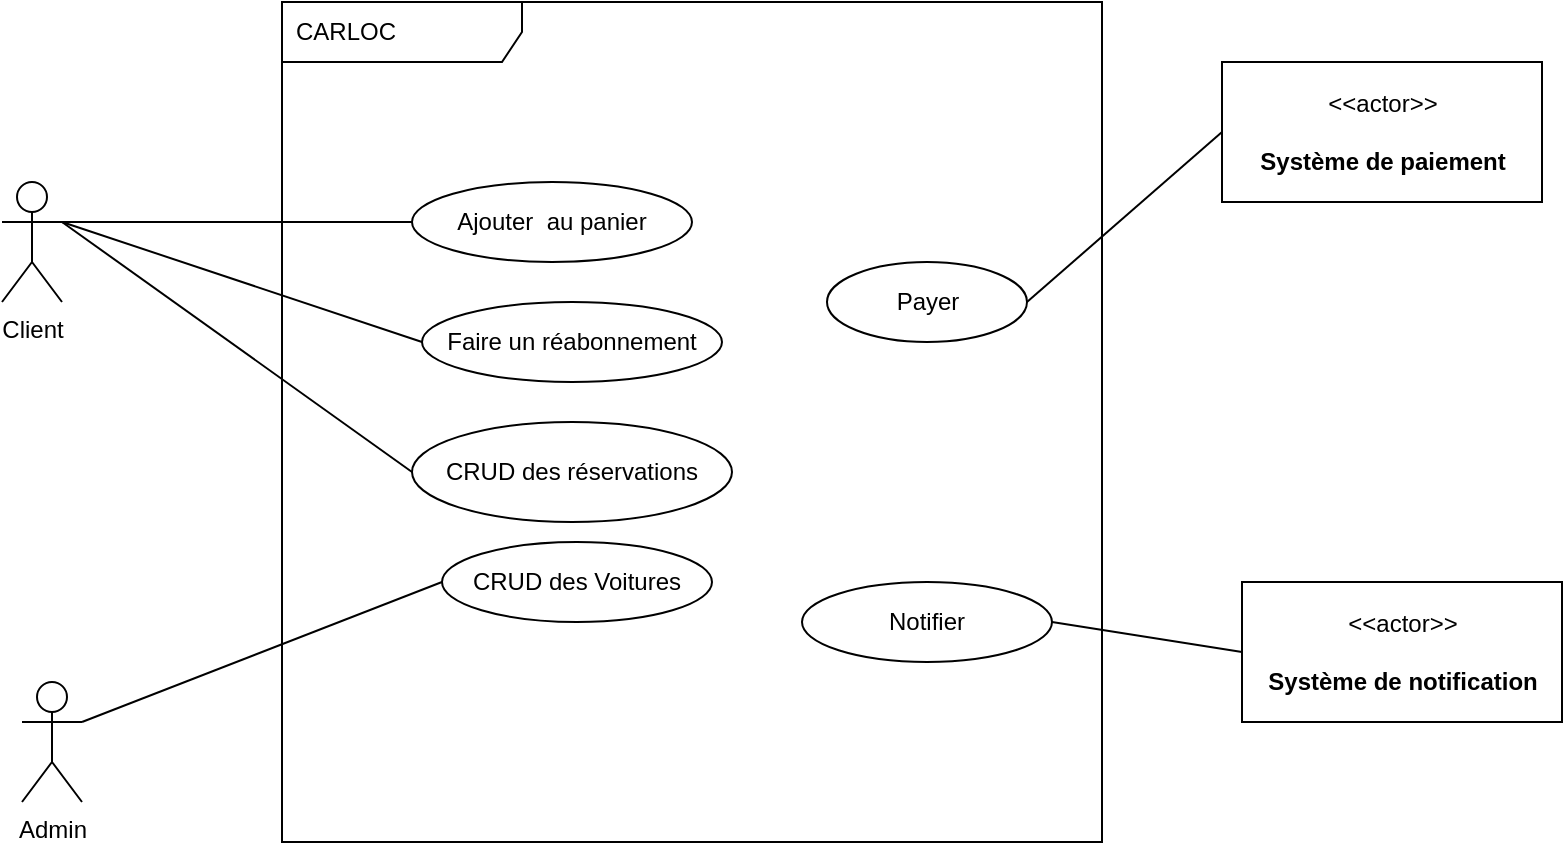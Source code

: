<mxfile>
    <diagram id="NeQq1juEOl-MjfWiwLNs" name="Use cases">
        <mxGraphModel dx="878" dy="762" grid="1" gridSize="10" guides="1" tooltips="1" connect="1" arrows="1" fold="1" page="1" pageScale="1" pageWidth="850" pageHeight="1100" math="0" shadow="0">
            <root>
                <mxCell id="0"/>
                <mxCell id="1" parent="0"/>
                <mxCell id="QdHqiZuFh0BMqWVgXqE1-2" value="Client" style="shape=umlActor;verticalLabelPosition=bottom;verticalAlign=top;html=1;" parent="1" vertex="1">
                    <mxGeometry x="70" y="200" width="30" height="60" as="geometry"/>
                </mxCell>
                <mxCell id="QdHqiZuFh0BMqWVgXqE1-3" value="Admin" style="shape=umlActor;verticalLabelPosition=bottom;verticalAlign=top;html=1;" parent="1" vertex="1">
                    <mxGeometry x="80" y="450" width="30" height="60" as="geometry"/>
                </mxCell>
                <mxCell id="QdHqiZuFh0BMqWVgXqE1-4" value="&amp;lt;&amp;lt;actor&amp;gt;&amp;gt;&lt;br&gt;&lt;br&gt;&lt;b&gt;Système de paiement&lt;/b&gt;" style="html=1;align=center;verticalAlign=middle;dashed=0;" parent="1" vertex="1">
                    <mxGeometry x="680" y="140" width="160" height="70" as="geometry"/>
                </mxCell>
                <mxCell id="QdHqiZuFh0BMqWVgXqE1-5" value="CARLOC" style="shape=umlFrame;whiteSpace=wrap;html=1;width=120;height=30;boundedLbl=1;verticalAlign=middle;align=left;spacingLeft=5;" parent="1" vertex="1">
                    <mxGeometry x="210" y="110" width="410" height="420" as="geometry"/>
                </mxCell>
                <mxCell id="QdHqiZuFh0BMqWVgXqE1-6" value="&amp;lt;&amp;lt;actor&amp;gt;&amp;gt;&lt;br&gt;&lt;br&gt;&lt;b&gt;Système de notification&lt;/b&gt;" style="html=1;align=center;verticalAlign=middle;dashed=0;" parent="1" vertex="1">
                    <mxGeometry x="690" y="400" width="160" height="70" as="geometry"/>
                </mxCell>
                <mxCell id="QdHqiZuFh0BMqWVgXqE1-7" value="CRUD des réservations" style="ellipse;whiteSpace=wrap;html=1;" parent="1" vertex="1">
                    <mxGeometry x="275" y="320" width="160" height="50" as="geometry"/>
                </mxCell>
                <mxCell id="QdHqiZuFh0BMqWVgXqE1-9" value="Ajouter&amp;nbsp; au panier" style="ellipse;whiteSpace=wrap;html=1;" parent="1" vertex="1">
                    <mxGeometry x="275" y="200" width="140" height="40" as="geometry"/>
                </mxCell>
                <mxCell id="QdHqiZuFh0BMqWVgXqE1-10" value="CRUD des Voitures" style="ellipse;whiteSpace=wrap;html=1;" parent="1" vertex="1">
                    <mxGeometry x="290" y="380" width="135" height="40" as="geometry"/>
                </mxCell>
                <mxCell id="QdHqiZuFh0BMqWVgXqE1-12" value="Faire un réabonnement" style="ellipse;whiteSpace=wrap;html=1;" parent="1" vertex="1">
                    <mxGeometry x="280" y="260" width="150" height="40" as="geometry"/>
                </mxCell>
                <mxCell id="QdHqiZuFh0BMqWVgXqE1-13" value="Payer" style="ellipse;whiteSpace=wrap;html=1;" parent="1" vertex="1">
                    <mxGeometry x="482.5" y="240" width="100" height="40" as="geometry"/>
                </mxCell>
                <mxCell id="QdHqiZuFh0BMqWVgXqE1-14" value="Notifier" style="ellipse;whiteSpace=wrap;html=1;" parent="1" vertex="1">
                    <mxGeometry x="470" y="400" width="125" height="40" as="geometry"/>
                </mxCell>
                <mxCell id="QdHqiZuFh0BMqWVgXqE1-16" value="" style="endArrow=none;html=1;entryX=0;entryY=0.5;entryDx=0;entryDy=0;exitX=1;exitY=0.333;exitDx=0;exitDy=0;exitPerimeter=0;" parent="1" source="QdHqiZuFh0BMqWVgXqE1-2" target="QdHqiZuFh0BMqWVgXqE1-9" edge="1">
                    <mxGeometry width="50" height="50" relative="1" as="geometry">
                        <mxPoint x="90" y="400" as="sourcePoint"/>
                        <mxPoint x="140" y="350" as="targetPoint"/>
                    </mxGeometry>
                </mxCell>
                <mxCell id="QdHqiZuFh0BMqWVgXqE1-17" value="" style="endArrow=none;html=1;entryX=0;entryY=0.5;entryDx=0;entryDy=0;exitX=1;exitY=0.333;exitDx=0;exitDy=0;exitPerimeter=0;" parent="1" source="QdHqiZuFh0BMqWVgXqE1-2" target="QdHqiZuFh0BMqWVgXqE1-12" edge="1">
                    <mxGeometry width="50" height="50" relative="1" as="geometry">
                        <mxPoint x="100" y="410" as="sourcePoint"/>
                        <mxPoint x="150" y="360" as="targetPoint"/>
                    </mxGeometry>
                </mxCell>
                <mxCell id="QdHqiZuFh0BMqWVgXqE1-18" value="" style="endArrow=none;html=1;entryX=0;entryY=0.5;entryDx=0;entryDy=0;exitX=1;exitY=0.333;exitDx=0;exitDy=0;exitPerimeter=0;" parent="1" source="QdHqiZuFh0BMqWVgXqE1-2" target="QdHqiZuFh0BMqWVgXqE1-7" edge="1">
                    <mxGeometry width="50" height="50" relative="1" as="geometry">
                        <mxPoint x="110" y="420" as="sourcePoint"/>
                        <mxPoint x="160" y="370" as="targetPoint"/>
                    </mxGeometry>
                </mxCell>
                <mxCell id="QdHqiZuFh0BMqWVgXqE1-19" value="" style="endArrow=none;html=1;entryX=0;entryY=0.5;entryDx=0;entryDy=0;exitX=1;exitY=0.333;exitDx=0;exitDy=0;exitPerimeter=0;" parent="1" source="QdHqiZuFh0BMqWVgXqE1-3" target="QdHqiZuFh0BMqWVgXqE1-10" edge="1">
                    <mxGeometry width="50" height="50" relative="1" as="geometry">
                        <mxPoint x="120" y="430" as="sourcePoint"/>
                        <mxPoint x="170" y="380" as="targetPoint"/>
                    </mxGeometry>
                </mxCell>
                <mxCell id="QdHqiZuFh0BMqWVgXqE1-21" value="" style="endArrow=none;html=1;entryX=0;entryY=0.5;entryDx=0;entryDy=0;exitX=1;exitY=0.5;exitDx=0;exitDy=0;" parent="1" source="QdHqiZuFh0BMqWVgXqE1-14" target="QdHqiZuFh0BMqWVgXqE1-6" edge="1">
                    <mxGeometry width="50" height="50" relative="1" as="geometry">
                        <mxPoint x="140" y="450" as="sourcePoint"/>
                        <mxPoint x="190" y="400" as="targetPoint"/>
                    </mxGeometry>
                </mxCell>
                <mxCell id="QdHqiZuFh0BMqWVgXqE1-22" value="" style="endArrow=none;html=1;entryX=0;entryY=0.5;entryDx=0;entryDy=0;exitX=1;exitY=0.5;exitDx=0;exitDy=0;" parent="1" source="QdHqiZuFh0BMqWVgXqE1-13" target="QdHqiZuFh0BMqWVgXqE1-4" edge="1">
                    <mxGeometry width="50" height="50" relative="1" as="geometry">
                        <mxPoint x="150" y="460" as="sourcePoint"/>
                        <mxPoint x="200" y="410" as="targetPoint"/>
                    </mxGeometry>
                </mxCell>
            </root>
        </mxGraphModel>
    </diagram>
    <diagram id="lDZf18tKVs5R4xil55VZ" name="Diagramme des classes">
        <mxGraphModel dx="2292" dy="1238" grid="1" gridSize="10" guides="1" tooltips="1" connect="0" arrows="1" fold="1" page="0" pageScale="1" pageWidth="850" pageHeight="1100" math="0" shadow="0">
            <root>
                <mxCell id="0"/>
                <mxCell id="1" parent="0"/>
                <mxCell id="fAJywHdmxbsLxxpU6Vj_-1" value="Personne" style="swimlane;fontStyle=1;align=center;verticalAlign=top;childLayout=stackLayout;horizontal=1;startSize=26;horizontalStack=0;resizeParent=1;resizeParentMax=0;resizeLast=0;collapsible=1;marginBottom=0;" parent="1" vertex="1">
                    <mxGeometry x="-390" y="-310" width="210" height="144" as="geometry"/>
                </mxCell>
                <mxCell id="fAJywHdmxbsLxxpU6Vj_-2" value=" Id (int)# Nom (String)&#10;# Email (String)&#10;# Téléphone (long)&#10;# adresse (long)&#10;# Type (Client, SuperAdmin, etc.)" style="text;strokeColor=none;fillColor=none;align=left;verticalAlign=top;spacingLeft=4;spacingRight=4;overflow=hidden;rotatable=0;points=[[0,0.5],[1,0.5]];portConstraint=eastwest;" parent="fAJywHdmxbsLxxpU6Vj_-1" vertex="1">
                    <mxGeometry y="26" width="210" height="84" as="geometry"/>
                </mxCell>
                <mxCell id="fAJywHdmxbsLxxpU6Vj_-3" value="" style="line;strokeWidth=1;fillColor=none;align=left;verticalAlign=middle;spacingTop=-1;spacingLeft=3;spacingRight=3;rotatable=0;labelPosition=right;points=[];portConstraint=eastwest;strokeColor=inherit;" parent="fAJywHdmxbsLxxpU6Vj_-1" vertex="1">
                    <mxGeometry y="110" width="210" height="8" as="geometry"/>
                </mxCell>
                <mxCell id="fAJywHdmxbsLxxpU6Vj_-4" value="+ method(type): type" style="text;strokeColor=none;fillColor=none;align=left;verticalAlign=top;spacingLeft=4;spacingRight=4;overflow=hidden;rotatable=0;points=[[0,0.5],[1,0.5]];portConstraint=eastwest;" parent="fAJywHdmxbsLxxpU6Vj_-1" vertex="1">
                    <mxGeometry y="118" width="210" height="26" as="geometry"/>
                </mxCell>
                <mxCell id="fAJywHdmxbsLxxpU6Vj_-9" value="Admin" style="swimlane;fontStyle=1;align=center;verticalAlign=top;childLayout=stackLayout;horizontal=1;startSize=26;horizontalStack=0;resizeParent=1;resizeParentMax=0;resizeLast=0;collapsible=1;marginBottom=0;" parent="1" vertex="1">
                    <mxGeometry x="-663" y="90" width="300" height="204" as="geometry"/>
                </mxCell>
                <mxCell id="fAJywHdmxbsLxxpU6Vj_-10" value="# Id (int)&#10;# Nom (String)&#10;# Email (String)&#10;# Autres détails" style="text;strokeColor=none;fillColor=none;align=left;verticalAlign=top;spacingLeft=4;spacingRight=4;overflow=hidden;rotatable=0;points=[[0,0.5],[1,0.5]];portConstraint=eastwest;" parent="fAJywHdmxbsLxxpU6Vj_-9" vertex="1">
                    <mxGeometry y="26" width="300" height="100" as="geometry"/>
                </mxCell>
                <mxCell id="fAJywHdmxbsLxxpU6Vj_-11" value="" style="line;strokeWidth=1;fillColor=none;align=left;verticalAlign=middle;spacingTop=-1;spacingLeft=3;spacingRight=3;rotatable=0;labelPosition=right;points=[];portConstraint=eastwest;strokeColor=inherit;" parent="fAJywHdmxbsLxxpU6Vj_-9" vertex="1">
                    <mxGeometry y="126" width="300" height="8" as="geometry"/>
                </mxCell>
                <mxCell id="fAJywHdmxbsLxxpU6Vj_-12" value="+ ajouterVoiture(details: DetailsVoiture): void&#10;+ supprimerVoiture(voiture: Voiture): void&#10;+ consulterRapports(): Rapports" style="text;strokeColor=none;fillColor=none;align=left;verticalAlign=top;spacingLeft=4;spacingRight=4;overflow=hidden;rotatable=0;points=[[0,0.5],[1,0.5]];portConstraint=eastwest;" parent="fAJywHdmxbsLxxpU6Vj_-9" vertex="1">
                    <mxGeometry y="134" width="300" height="70" as="geometry"/>
                </mxCell>
                <mxCell id="fAJywHdmxbsLxxpU6Vj_-17" value="Voiture" style="swimlane;fontStyle=1;align=center;verticalAlign=top;childLayout=stackLayout;horizontal=1;startSize=26;horizontalStack=0;resizeParent=1;resizeParentMax=0;resizeLast=0;collapsible=1;marginBottom=0;" parent="1" vertex="1">
                    <mxGeometry x="370" y="560" width="380" height="240" as="geometry"/>
                </mxCell>
                <mxCell id="fAJywHdmxbsLxxpU6Vj_-18" value="- Id (int)&#10;- Nom (String)&#10;- Modèle (String)&#10;- Date de création (date)&#10;- Prix (int)&#10;- Vitesse (float)&#10;- Plaque (String)&#10;- Numero de chassis (int)" style="text;strokeColor=none;fillColor=none;align=left;verticalAlign=top;spacingLeft=4;spacingRight=4;overflow=hidden;rotatable=0;points=[[0,0.5],[1,0.5]];portConstraint=eastwest;" parent="fAJywHdmxbsLxxpU6Vj_-17" vertex="1">
                    <mxGeometry y="26" width="380" height="124" as="geometry"/>
                </mxCell>
                <mxCell id="fAJywHdmxbsLxxpU6Vj_-19" value="" style="line;strokeWidth=1;fillColor=none;align=left;verticalAlign=middle;spacingTop=-1;spacingLeft=3;spacingRight=3;rotatable=0;labelPosition=right;points=[];portConstraint=eastwest;strokeColor=inherit;" parent="fAJywHdmxbsLxxpU6Vj_-17" vertex="1">
                    <mxGeometry y="150" width="380" height="8" as="geometry"/>
                </mxCell>
                <mxCell id="fAJywHdmxbsLxxpU6Vj_-20" value="+ estDisponible(dateDebut: Date, dateFin: Date): bool&#10;+ genererFacture(reservation: Reservation): Facturation" style="text;strokeColor=none;fillColor=none;align=left;verticalAlign=top;spacingLeft=4;spacingRight=4;overflow=hidden;rotatable=0;points=[[0,0.5],[1,0.5]];portConstraint=eastwest;" parent="fAJywHdmxbsLxxpU6Vj_-17" vertex="1">
                    <mxGeometry y="158" width="380" height="82" as="geometry"/>
                </mxCell>
                <mxCell id="fAJywHdmxbsLxxpU6Vj_-21" value="Reservation" style="swimlane;fontStyle=1;align=center;verticalAlign=top;childLayout=stackLayout;horizontal=1;startSize=26;horizontalStack=0;resizeParent=1;resizeParentMax=0;resizeLast=0;collapsible=1;marginBottom=0;" parent="1" vertex="1">
                    <mxGeometry x="430" y="129" width="290" height="194" as="geometry"/>
                </mxCell>
                <mxCell id="fAJywHdmxbsLxxpU6Vj_-22" value="- Id (int)&#10;- Voiture_id (lié à la voiture)&#10;- Personne_id (lié à la personne/client)&#10;- Statut (payer, non payer, expirer)&#10;- Date de réservation&#10;- Date de retour" style="text;strokeColor=none;fillColor=none;align=left;verticalAlign=top;spacingLeft=4;spacingRight=4;overflow=hidden;rotatable=0;points=[[0,0.5],[1,0.5]];portConstraint=eastwest;" parent="fAJywHdmxbsLxxpU6Vj_-21" vertex="1">
                    <mxGeometry y="26" width="290" height="134" as="geometry"/>
                </mxCell>
                <mxCell id="fAJywHdmxbsLxxpU6Vj_-23" value="" style="line;strokeWidth=1;fillColor=none;align=left;verticalAlign=middle;spacingTop=-1;spacingLeft=3;spacingRight=3;rotatable=0;labelPosition=right;points=[];portConstraint=eastwest;strokeColor=inherit;" parent="fAJywHdmxbsLxxpU6Vj_-21" vertex="1">
                    <mxGeometry y="160" width="290" height="8" as="geometry"/>
                </mxCell>
                <mxCell id="fAJywHdmxbsLxxpU6Vj_-24" value="+ prolongerLocation(nouvelleDateFin: Date): void" style="text;strokeColor=none;fillColor=none;align=left;verticalAlign=top;spacingLeft=4;spacingRight=4;overflow=hidden;rotatable=0;points=[[0,0.5],[1,0.5]];portConstraint=eastwest;" parent="fAJywHdmxbsLxxpU6Vj_-21" vertex="1">
                    <mxGeometry y="168" width="290" height="26" as="geometry"/>
                </mxCell>
                <mxCell id="fAJywHdmxbsLxxpU6Vj_-25" value="Facturation" style="swimlane;fontStyle=1;align=center;verticalAlign=top;childLayout=stackLayout;horizontal=1;startSize=26;horizontalStack=0;resizeParent=1;resizeParentMax=0;resizeLast=0;collapsible=1;marginBottom=0;" parent="1" vertex="1">
                    <mxGeometry x="891" y="-298" width="220" height="194" as="geometry"/>
                </mxCell>
                <mxCell id="fAJywHdmxbsLxxpU6Vj_-26" value="- Id (int)&#10;- Paiement_id (lié au paiement)&#10;- Montant total&#10;- Remise&#10;- Autres détails liés à la facturation" style="text;strokeColor=none;fillColor=none;align=left;verticalAlign=top;spacingLeft=4;spacingRight=4;overflow=hidden;rotatable=0;points=[[0,0.5],[1,0.5]];portConstraint=eastwest;" parent="fAJywHdmxbsLxxpU6Vj_-25" vertex="1">
                    <mxGeometry y="26" width="220" height="134" as="geometry"/>
                </mxCell>
                <mxCell id="fAJywHdmxbsLxxpU6Vj_-27" value="" style="line;strokeWidth=1;fillColor=none;align=left;verticalAlign=middle;spacingTop=-1;spacingLeft=3;spacingRight=3;rotatable=0;labelPosition=right;points=[];portConstraint=eastwest;strokeColor=inherit;" parent="fAJywHdmxbsLxxpU6Vj_-25" vertex="1">
                    <mxGeometry y="160" width="220" height="8" as="geometry"/>
                </mxCell>
                <mxCell id="fAJywHdmxbsLxxpU6Vj_-28" value="+ envoyerFactureEmail(): void" style="text;strokeColor=none;fillColor=none;align=left;verticalAlign=top;spacingLeft=4;spacingRight=4;overflow=hidden;rotatable=0;points=[[0,0.5],[1,0.5]];portConstraint=eastwest;" parent="fAJywHdmxbsLxxpU6Vj_-25" vertex="1">
                    <mxGeometry y="168" width="220" height="26" as="geometry"/>
                </mxCell>
                <mxCell id="fAJywHdmxbsLxxpU6Vj_-29" value="Paiement" style="swimlane;fontStyle=1;align=center;verticalAlign=top;childLayout=stackLayout;horizontal=1;startSize=26;horizontalStack=0;resizeParent=1;resizeParentMax=0;resizeLast=0;collapsible=1;marginBottom=0;" parent="1" vertex="1">
                    <mxGeometry x="420" y="-298" width="270" height="194" as="geometry"/>
                </mxCell>
                <mxCell id="fAJywHdmxbsLxxpU6Vj_-30" value="- Id (int)&#10;- Reservation_id (lié à la réservation)&#10;- Etat (payer, non payer)&#10;- Remise&#10;- Autres détails liés au paiement" style="text;strokeColor=none;fillColor=none;align=left;verticalAlign=top;spacingLeft=4;spacingRight=4;overflow=hidden;rotatable=0;points=[[0,0.5],[1,0.5]];portConstraint=eastwest;" parent="fAJywHdmxbsLxxpU6Vj_-29" vertex="1">
                    <mxGeometry y="26" width="270" height="134" as="geometry"/>
                </mxCell>
                <mxCell id="fAJywHdmxbsLxxpU6Vj_-31" value="" style="line;strokeWidth=1;fillColor=none;align=left;verticalAlign=middle;spacingTop=-1;spacingLeft=3;spacingRight=3;rotatable=0;labelPosition=right;points=[];portConstraint=eastwest;strokeColor=inherit;" parent="fAJywHdmxbsLxxpU6Vj_-29" vertex="1">
                    <mxGeometry y="160" width="270" height="8" as="geometry"/>
                </mxCell>
                <mxCell id="fAJywHdmxbsLxxpU6Vj_-32" value="+confirmerPaiement(): void" style="text;strokeColor=none;fillColor=none;align=left;verticalAlign=top;spacingLeft=4;spacingRight=4;overflow=hidden;rotatable=0;points=[[0,0.5],[1,0.5]];portConstraint=eastwest;" parent="fAJywHdmxbsLxxpU6Vj_-29" vertex="1">
                    <mxGeometry y="168" width="270" height="26" as="geometry"/>
                </mxCell>
                <mxCell id="fAJywHdmxbsLxxpU6Vj_-5" value="Client" style="swimlane;fontStyle=1;align=center;verticalAlign=top;childLayout=stackLayout;horizontal=1;startSize=26;horizontalStack=0;resizeParent=1;resizeParentMax=0;resizeLast=0;collapsible=1;marginBottom=0;" parent="1" vertex="1">
                    <mxGeometry x="-251" y="129" width="480" height="130" as="geometry"/>
                </mxCell>
                <mxCell id="fAJywHdmxbsLxxpU6Vj_-6" value="-type:Client" style="text;strokeColor=none;fillColor=none;align=left;verticalAlign=top;spacingLeft=4;spacingRight=4;overflow=hidden;rotatable=0;points=[[0,0.5],[1,0.5]];portConstraint=eastwest;" parent="fAJywHdmxbsLxxpU6Vj_-5" vertex="1">
                    <mxGeometry y="26" width="480" height="26" as="geometry"/>
                </mxCell>
                <mxCell id="fAJywHdmxbsLxxpU6Vj_-7" value="" style="line;strokeWidth=1;fillColor=none;align=left;verticalAlign=middle;spacingTop=-1;spacingLeft=3;spacingRight=3;rotatable=0;labelPosition=right;points=[];portConstraint=eastwest;strokeColor=inherit;" parent="fAJywHdmxbsLxxpU6Vj_-5" vertex="1">
                    <mxGeometry y="52" width="480" height="8" as="geometry"/>
                </mxCell>
                <mxCell id="fAJywHdmxbsLxxpU6Vj_-8" value="+ effectuerReservation(voiture: Voiture, dateDebut: Date, dateFin: Date):Reservation&#10;+ effectuerPaiement(reservation: Reservation): Paiement&#10;+ consulterHistoriqueReservations(): Liste&lt;Reservation&gt;" style="text;strokeColor=none;fillColor=none;align=left;verticalAlign=top;spacingLeft=4;spacingRight=4;overflow=hidden;rotatable=0;points=[[0,0.5],[1,0.5]];portConstraint=eastwest;" parent="fAJywHdmxbsLxxpU6Vj_-5" vertex="1">
                    <mxGeometry y="60" width="480" height="70" as="geometry"/>
                </mxCell>
                <mxCell id="CvAIyq5-916ACsY_Ctrv-6" value="1..1&lt;span style=&quot;color: rgba(0, 0, 0, 0); font-family: monospace; font-size: 0px; text-align: start;&quot;&gt;%3CmxGraphModel%3E%3Croot%3E%3CmxCell%20id%3D%220%22%2F%3E%3CmxCell%20id%3D%221%22%20parent%3D%220%22%2F%3E%3CmxCell%20id%3D%222%22%20value%3D%22%22%20style%3D%22endArrow%3Dnone%3Bhtml%3D1%3BentryX%3D0%3BentryY%3D0.5%3BentryDx%3D0%3BentryDy%3D0%3BexitX%3D1%3BexitY%3D0.5%3BexitDx%3D0%3BexitDy%3D0%3B%22%20edge%3D%221%22%20parent%3D%221%22%3E%3CmxGeometry%20width%3D%2250%22%20height%3D%2250%22%20relative%3D%221%22%20as%3D%22geometry%22%3E%3CmxPoint%20x%3D%22352%22%20y%3D%22221%22%20as%3D%22sourcePoint%22%2F%3E%3CmxPoint%20x%3D%22570%22%20y%3D%22221%22%20as%3D%22targetPoint%22%2F%3E%3C%2FmxGeometry%3E%3C%2FmxCell%3E%3C%2Froot%3E%3C%2FmxGraphModel%3E&lt;/span&gt;" style="text;html=1;align=center;verticalAlign=middle;resizable=0;points=[];autosize=1;strokeColor=none;fillColor=none;" parent="1" vertex="1">
                    <mxGeometry x="50" y="70" width="40" height="30" as="geometry"/>
                </mxCell>
                <mxCell id="LMUNetd-bz6SimVI5U5I-1" value="Livraison" style="swimlane;fontStyle=1;align=center;verticalAlign=top;childLayout=stackLayout;horizontal=1;startSize=26;horizontalStack=0;resizeParent=1;resizeParentMax=0;resizeLast=0;collapsible=1;marginBottom=0;" parent="1" vertex="1">
                    <mxGeometry x="791" y="110" width="420" height="194" as="geometry"/>
                </mxCell>
                <mxCell id="LMUNetd-bz6SimVI5U5I-2" value="- Id (int)&#10;- Reservation_id (lié à la réservation)&#10;- Date de livraison&#10;- Adresse de livraison&#10;- Autres détails liés à la livraison" style="text;strokeColor=none;fillColor=none;align=left;verticalAlign=top;spacingLeft=4;spacingRight=4;overflow=hidden;rotatable=0;points=[[0,0.5],[1,0.5]];portConstraint=eastwest;" parent="LMUNetd-bz6SimVI5U5I-1" vertex="1">
                    <mxGeometry y="26" width="420" height="134" as="geometry"/>
                </mxCell>
                <mxCell id="LMUNetd-bz6SimVI5U5I-3" value="" style="line;strokeWidth=1;fillColor=none;align=left;verticalAlign=middle;spacingTop=-1;spacingLeft=3;spacingRight=3;rotatable=0;labelPosition=right;points=[];portConstraint=eastwest;strokeColor=inherit;" parent="LMUNetd-bz6SimVI5U5I-1" vertex="1">
                    <mxGeometry y="160" width="420" height="8" as="geometry"/>
                </mxCell>
                <mxCell id="LMUNetd-bz6SimVI5U5I-4" value="+ planifierLivraison(dateLivraison: Date, adresse: String): void&#10;&#10;&#10;" style="text;strokeColor=none;fillColor=none;align=left;verticalAlign=top;spacingLeft=4;spacingRight=4;overflow=hidden;rotatable=0;points=[[0,0.5],[1,0.5]];portConstraint=eastwest;" parent="LMUNetd-bz6SimVI5U5I-1" vertex="1">
                    <mxGeometry y="168" width="420" height="26" as="geometry"/>
                </mxCell>
                <mxCell id="LMUNetd-bz6SimVI5U5I-9" value="1..1" style="text;html=1;align=center;verticalAlign=middle;resizable=0;points=[];autosize=1;strokeColor=none;fillColor=none;" parent="1" vertex="1">
                    <mxGeometry x="350" y="250" width="40" height="30" as="geometry"/>
                </mxCell>
                <mxCell id="LMUNetd-bz6SimVI5U5I-11" value="0..*" style="text;html=1;align=center;verticalAlign=middle;resizable=0;points=[];autosize=1;strokeColor=none;fillColor=none;" parent="1" vertex="1">
                    <mxGeometry x="380" y="-180" width="40" height="30" as="geometry"/>
                </mxCell>
                <mxCell id="LMUNetd-bz6SimVI5U5I-13" value="" style="endArrow=none;startArrow=none;endFill=0;startFill=0;endSize=8;html=1;verticalAlign=bottom;labelBackgroundColor=none;strokeWidth=3;entryX=0.5;entryY=0;entryDx=0;entryDy=0;exitX=0.462;exitY=1.205;exitDx=0;exitDy=0;exitPerimeter=0;" parent="1" source="fAJywHdmxbsLxxpU6Vj_-24" target="fAJywHdmxbsLxxpU6Vj_-17" edge="1">
                    <mxGeometry width="160" relative="1" as="geometry">
                        <mxPoint x="90" y="217" as="sourcePoint"/>
                        <mxPoint x="370" y="295" as="targetPoint"/>
                    </mxGeometry>
                </mxCell>
                <mxCell id="LMUNetd-bz6SimVI5U5I-14" value="0..*" style="text;html=1;align=center;verticalAlign=middle;resizable=0;points=[];autosize=1;strokeColor=none;fillColor=none;" parent="1" vertex="1">
                    <mxGeometry x="249" y="250" width="40" height="30" as="geometry"/>
                </mxCell>
                <mxCell id="LMUNetd-bz6SimVI5U5I-16" value="" style="endArrow=none;startArrow=diamondThin;endFill=0;startFill=1;html=1;verticalAlign=bottom;labelBackgroundColor=none;strokeWidth=1;startSize=8;endSize=8;exitX=0.75;exitY=0;exitDx=0;exitDy=0;entryX=0;entryY=0.5;entryDx=0;entryDy=0;" parent="1" target="fAJywHdmxbsLxxpU6Vj_-30" edge="1">
                    <mxGeometry width="160" relative="1" as="geometry">
                        <mxPoint x="20" y="129" as="sourcePoint"/>
                        <mxPoint x="360" y="230" as="targetPoint"/>
                        <Array as="points">
                            <mxPoint x="20" y="-205"/>
                        </Array>
                    </mxGeometry>
                </mxCell>
                <mxCell id="LMUNetd-bz6SimVI5U5I-17" value="" style="endArrow=none;startArrow=diamondThin;endFill=0;startFill=1;html=1;verticalAlign=bottom;labelBackgroundColor=none;strokeWidth=1;startSize=8;endSize=8;entryX=0;entryY=0.5;entryDx=0;entryDy=0;exitX=1;exitY=0.5;exitDx=0;exitDy=0;" parent="1" source="fAJywHdmxbsLxxpU6Vj_-8" target="fAJywHdmxbsLxxpU6Vj_-22" edge="1">
                    <mxGeometry width="160" relative="1" as="geometry">
                        <mxPoint x="220" y="210" as="sourcePoint"/>
                        <mxPoint x="370" y="240" as="targetPoint"/>
                    </mxGeometry>
                </mxCell>
                <mxCell id="LMUNetd-bz6SimVI5U5I-18" value="" style="endArrow=open;startArrow=none;endFill=0;startFill=0;endSize=8;html=1;verticalAlign=bottom;labelBackgroundColor=none;strokeWidth=1;exitX=0;exitY=0.5;exitDx=0;exitDy=0;entryX=1;entryY=0.5;entryDx=0;entryDy=0;" parent="1" source="fAJywHdmxbsLxxpU6Vj_-26" target="fAJywHdmxbsLxxpU6Vj_-30" edge="1">
                    <mxGeometry width="160" relative="1" as="geometry">
                        <mxPoint x="760" y="-205.0" as="sourcePoint"/>
                        <mxPoint x="581" y="-205.0" as="targetPoint"/>
                    </mxGeometry>
                </mxCell>
                <mxCell id="LMUNetd-bz6SimVI5U5I-19" value="" style="endArrow=open;startArrow=none;endFill=0;startFill=0;endSize=8;html=1;verticalAlign=bottom;labelBackgroundColor=none;strokeWidth=1;entryX=0.444;entryY=-0.01;entryDx=0;entryDy=0;entryPerimeter=0;" parent="1" source="fAJywHdmxbsLxxpU6Vj_-32" target="fAJywHdmxbsLxxpU6Vj_-21" edge="1">
                    <mxGeometry width="160" relative="1" as="geometry">
                        <mxPoint x="539" y="-117" as="sourcePoint"/>
                        <mxPoint x="490" y="180" as="targetPoint"/>
                    </mxGeometry>
                </mxCell>
                <mxCell id="LMUNetd-bz6SimVI5U5I-20" value="" style="endArrow=open;startArrow=none;endFill=0;startFill=0;endSize=8;html=1;verticalAlign=bottom;labelBackgroundColor=none;strokeWidth=1;exitX=0.5;exitY=0;exitDx=0;exitDy=0;" parent="1" source="LMUNetd-bz6SimVI5U5I-1" target="fAJywHdmxbsLxxpU6Vj_-28" edge="1">
                    <mxGeometry width="160" relative="1" as="geometry">
                        <mxPoint x="341" y="700" as="sourcePoint"/>
                        <mxPoint x="371" y="460" as="targetPoint"/>
                    </mxGeometry>
                </mxCell>
                <mxCell id="LMUNetd-bz6SimVI5U5I-21" value="" style="endArrow=none;startArrow=diamondThin;endFill=0;startFill=1;html=1;verticalAlign=bottom;labelBackgroundColor=none;strokeWidth=1;startSize=8;endSize=8;entryX=0;entryY=0.5;entryDx=0;entryDy=0;fontStyle=1;fontSize=28;" parent="1" source="fAJywHdmxbsLxxpU6Vj_-10" target="fAJywHdmxbsLxxpU6Vj_-18" edge="1">
                    <mxGeometry width="160" relative="1" as="geometry">
                        <mxPoint x="-360" y="170" as="sourcePoint"/>
                        <mxPoint x="566" y="648" as="targetPoint"/>
                        <Array as="points">
                            <mxPoint x="-324" y="170"/>
                            <mxPoint x="-324" y="648"/>
                        </Array>
                    </mxGeometry>
                </mxCell>
                <mxCell id="LMUNetd-bz6SimVI5U5I-22" value="Extends" style="endArrow=block;endSize=16;endFill=0;html=1;entryX=0.441;entryY=1.103;entryDx=0;entryDy=0;entryPerimeter=0;" parent="1" target="fAJywHdmxbsLxxpU6Vj_-4" edge="1">
                    <mxGeometry width="160" relative="1" as="geometry">
                        <mxPoint x="-297" as="sourcePoint"/>
                        <mxPoint x="-636.3" y="309.82" as="targetPoint"/>
                    </mxGeometry>
                </mxCell>
                <mxCell id="LMUNetd-bz6SimVI5U5I-23" value="" style="endArrow=none;startArrow=none;endFill=0;startFill=0;endSize=8;html=1;verticalAlign=bottom;labelBackgroundColor=none;strokeWidth=3;entryX=0.25;entryY=0;entryDx=0;entryDy=0;" parent="1" target="fAJywHdmxbsLxxpU6Vj_-9" edge="1">
                    <mxGeometry width="160" relative="1" as="geometry">
                        <mxPoint x="-93" as="sourcePoint"/>
                        <mxPoint x="207" y="350" as="targetPoint"/>
                        <Array as="points">
                            <mxPoint x="-588"/>
                        </Array>
                    </mxGeometry>
                </mxCell>
                <mxCell id="LMUNetd-bz6SimVI5U5I-24" value="" style="endArrow=none;startArrow=none;endFill=0;startFill=0;endSize=8;html=1;verticalAlign=bottom;labelBackgroundColor=none;strokeWidth=3;entryX=0.5;entryY=0;entryDx=0;entryDy=0;" parent="1" target="fAJywHdmxbsLxxpU6Vj_-5" edge="1">
                    <mxGeometry width="160" relative="1" as="geometry">
                        <mxPoint x="-521" as="sourcePoint"/>
                        <mxPoint x="-41" y="360" as="targetPoint"/>
                        <Array as="points">
                            <mxPoint x="-11"/>
                        </Array>
                    </mxGeometry>
                </mxCell>
                <mxCell id="LMUNetd-bz6SimVI5U5I-26" value="gerer" style="text;html=1;align=center;verticalAlign=middle;resizable=0;points=[];autosize=1;strokeColor=none;fillColor=none;fontSize=28;" parent="1" vertex="1">
                    <mxGeometry x="-40" y="580" width="90" height="50" as="geometry"/>
                </mxCell>
                <mxCell id="LMUNetd-bz6SimVI5U5I-27" value="reserver" style="text;html=1;align=center;verticalAlign=middle;resizable=0;points=[];autosize=1;strokeColor=none;fillColor=none;fontSize=28;" parent="1" vertex="1">
                    <mxGeometry x="270" y="160" width="130" height="50" as="geometry"/>
                </mxCell>
                <mxCell id="LMUNetd-bz6SimVI5U5I-28" value="payer" style="text;html=1;align=center;verticalAlign=middle;resizable=0;points=[];autosize=1;strokeColor=none;fillColor=none;fontSize=28;" parent="1" vertex="1">
                    <mxGeometry x="180" y="-180" width="90" height="50" as="geometry"/>
                </mxCell>
                <mxCell id="LMUNetd-bz6SimVI5U5I-29" value="facturer" style="text;html=1;align=center;verticalAlign=middle;resizable=0;points=[];autosize=1;strokeColor=none;fillColor=none;fontSize=28;" parent="1" vertex="1">
                    <mxGeometry x="740" y="-190" width="120" height="50" as="geometry"/>
                </mxCell>
                <mxCell id="LMUNetd-bz6SimVI5U5I-30" value="livrer" style="text;html=1;align=center;verticalAlign=middle;resizable=0;points=[];autosize=1;strokeColor=none;fillColor=none;fontSize=28;" parent="1" vertex="1">
                    <mxGeometry x="900" y="-30" width="80" height="50" as="geometry"/>
                </mxCell>
                <mxCell id="LMUNetd-bz6SimVI5U5I-31" value="payer" style="text;html=1;align=center;verticalAlign=middle;resizable=0;points=[];autosize=1;strokeColor=none;fillColor=none;fontSize=28;" parent="1" vertex="1">
                    <mxGeometry x="575" y="-60" width="90" height="50" as="geometry"/>
                </mxCell>
                <mxCell id="d6y_LDIm3qPHDBn5hOtv-2" value="" style="endArrow=open;startArrow=none;endFill=0;startFill=0;endSize=8;html=1;verticalAlign=bottom;labelBackgroundColor=none;strokeWidth=1;exitX=0;exitY=0.5;exitDx=0;exitDy=0;entryX=1.005;entryY=0.337;entryDx=0;entryDy=0;entryPerimeter=0;" parent="1" source="LMUNetd-bz6SimVI5U5I-2" target="fAJywHdmxbsLxxpU6Vj_-22" edge="1">
                    <mxGeometry width="160" relative="1" as="geometry">
                        <mxPoint x="770" y="316.364" as="sourcePoint"/>
                        <mxPoint x="710" y="203" as="targetPoint"/>
                    </mxGeometry>
                </mxCell>
                <mxCell id="6Jn6G0yWUToKbzBOJL0x-1" value="Panier" style="swimlane;fontStyle=1;align=center;verticalAlign=top;childLayout=stackLayout;horizontal=1;startSize=26;horizontalStack=0;resizeParent=1;resizeParentMax=0;resizeLast=0;collapsible=1;marginBottom=0;" vertex="1" parent="1">
                    <mxGeometry x="-220" y="420" width="290" height="194" as="geometry"/>
                </mxCell>
                <mxCell id="6Jn6G0yWUToKbzBOJL0x-2" value="- Id (int)&#10;- Voiture_id (lié à la voiture)&#10;- Personne_id (lié à la personne/client)&#10;- Statut (payer, non payer, expirer)&#10;- Date de réservation&#10;- Date de retour" style="text;strokeColor=none;fillColor=none;align=left;verticalAlign=top;spacingLeft=4;spacingRight=4;overflow=hidden;rotatable=0;points=[[0,0.5],[1,0.5]];portConstraint=eastwest;" vertex="1" parent="6Jn6G0yWUToKbzBOJL0x-1">
                    <mxGeometry y="26" width="290" height="134" as="geometry"/>
                </mxCell>
                <mxCell id="6Jn6G0yWUToKbzBOJL0x-3" value="" style="line;strokeWidth=1;fillColor=none;align=left;verticalAlign=middle;spacingTop=-1;spacingLeft=3;spacingRight=3;rotatable=0;labelPosition=right;points=[];portConstraint=eastwest;strokeColor=inherit;" vertex="1" parent="6Jn6G0yWUToKbzBOJL0x-1">
                    <mxGeometry y="160" width="290" height="8" as="geometry"/>
                </mxCell>
                <mxCell id="6Jn6G0yWUToKbzBOJL0x-4" value="+ prolongerLocation(nouvelleDateFin: Date): void" style="text;strokeColor=none;fillColor=none;align=left;verticalAlign=top;spacingLeft=4;spacingRight=4;overflow=hidden;rotatable=0;points=[[0,0.5],[1,0.5]];portConstraint=eastwest;" vertex="1" parent="6Jn6G0yWUToKbzBOJL0x-1">
                    <mxGeometry y="168" width="290" height="26" as="geometry"/>
                </mxCell>
                <mxCell id="6Jn6G0yWUToKbzBOJL0x-5" value="" style="endArrow=none;startArrow=diamondThin;endFill=0;startFill=1;html=1;verticalAlign=bottom;labelBackgroundColor=none;strokeWidth=1;startSize=8;endSize=8;entryX=0.387;entryY=1.071;entryDx=0;entryDy=0;exitX=0.52;exitY=-0.014;exitDx=0;exitDy=0;exitPerimeter=0;entryPerimeter=0;" edge="1" parent="1" source="6Jn6G0yWUToKbzBOJL0x-1" target="fAJywHdmxbsLxxpU6Vj_-8">
                    <mxGeometry width="160" relative="1" as="geometry">
                        <mxPoint x="60" y="350" as="sourcePoint"/>
                        <mxPoint x="440" y="232" as="targetPoint"/>
                    </mxGeometry>
                </mxCell>
                <mxCell id="6Jn6G0yWUToKbzBOJL0x-6" value="0..*" style="text;html=1;align=center;verticalAlign=middle;resizable=0;points=[];autosize=1;strokeColor=none;fillColor=none;" vertex="1" parent="1">
                    <mxGeometry x="-60" y="380" width="40" height="30" as="geometry"/>
                </mxCell>
                <mxCell id="6Jn6G0yWUToKbzBOJL0x-7" value="1..1" style="text;html=1;align=center;verticalAlign=middle;resizable=0;points=[];autosize=1;strokeColor=none;fillColor=none;" vertex="1" parent="1">
                    <mxGeometry x="-50" y="280" width="40" height="30" as="geometry"/>
                </mxCell>
            </root>
        </mxGraphModel>
    </diagram>
    <diagram id="4i6NwynmlRmY_4l0aQg9" name="Diagramme des classes">
        <mxGraphModel dx="1892" dy="1238" grid="1" gridSize="10" guides="1" tooltips="1" connect="1" arrows="1" fold="1" page="0" pageScale="1" pageWidth="850" pageHeight="1100" math="0" shadow="0">
            <root>
                <mxCell id="0"/>
                <mxCell id="1" parent="0"/>
                <mxCell id="01228Vc2_KbZ6Ty9q4aQ-2" value="Admin" style="swimlane;fontStyle=1;align=center;verticalAlign=top;childLayout=stackLayout;horizontal=1;startSize=26;horizontalStack=0;resizeParent=1;resizeParentMax=0;resizeLast=0;collapsible=1;marginBottom=0;" vertex="1" parent="1">
                    <mxGeometry x="-300" y="160" width="160" height="86" as="geometry"/>
                </mxCell>
                <mxCell id="01228Vc2_KbZ6Ty9q4aQ-3" value="+ field: type" style="text;strokeColor=none;fillColor=none;align=left;verticalAlign=top;spacingLeft=4;spacingRight=4;overflow=hidden;rotatable=0;points=[[0,0.5],[1,0.5]];portConstraint=eastwest;" vertex="1" parent="01228Vc2_KbZ6Ty9q4aQ-2">
                    <mxGeometry y="26" width="160" height="26" as="geometry"/>
                </mxCell>
                <mxCell id="01228Vc2_KbZ6Ty9q4aQ-4" value="" style="line;strokeWidth=1;fillColor=none;align=left;verticalAlign=middle;spacingTop=-1;spacingLeft=3;spacingRight=3;rotatable=0;labelPosition=right;points=[];portConstraint=eastwest;strokeColor=inherit;" vertex="1" parent="01228Vc2_KbZ6Ty9q4aQ-2">
                    <mxGeometry y="52" width="160" height="8" as="geometry"/>
                </mxCell>
                <mxCell id="01228Vc2_KbZ6Ty9q4aQ-5" value="+ method(type): type" style="text;strokeColor=none;fillColor=none;align=left;verticalAlign=top;spacingLeft=4;spacingRight=4;overflow=hidden;rotatable=0;points=[[0,0.5],[1,0.5]];portConstraint=eastwest;" vertex="1" parent="01228Vc2_KbZ6Ty9q4aQ-2">
                    <mxGeometry y="60" width="160" height="26" as="geometry"/>
                </mxCell>
                <mxCell id="01228Vc2_KbZ6Ty9q4aQ-6" value="Reservation" style="swimlane;fontStyle=1;align=center;verticalAlign=top;childLayout=stackLayout;horizontal=1;startSize=26;horizontalStack=0;resizeParent=1;resizeParentMax=0;resizeLast=0;collapsible=1;marginBottom=0;" vertex="1" parent="1">
                    <mxGeometry x="240" y="400" width="160" height="86" as="geometry"/>
                </mxCell>
                <mxCell id="01228Vc2_KbZ6Ty9q4aQ-7" value="+ field: type" style="text;strokeColor=none;fillColor=none;align=left;verticalAlign=top;spacingLeft=4;spacingRight=4;overflow=hidden;rotatable=0;points=[[0,0.5],[1,0.5]];portConstraint=eastwest;" vertex="1" parent="01228Vc2_KbZ6Ty9q4aQ-6">
                    <mxGeometry y="26" width="160" height="26" as="geometry"/>
                </mxCell>
                <mxCell id="01228Vc2_KbZ6Ty9q4aQ-8" value="" style="line;strokeWidth=1;fillColor=none;align=left;verticalAlign=middle;spacingTop=-1;spacingLeft=3;spacingRight=3;rotatable=0;labelPosition=right;points=[];portConstraint=eastwest;strokeColor=inherit;" vertex="1" parent="01228Vc2_KbZ6Ty9q4aQ-6">
                    <mxGeometry y="52" width="160" height="8" as="geometry"/>
                </mxCell>
                <mxCell id="01228Vc2_KbZ6Ty9q4aQ-9" value="+ method(type): type" style="text;strokeColor=none;fillColor=none;align=left;verticalAlign=top;spacingLeft=4;spacingRight=4;overflow=hidden;rotatable=0;points=[[0,0.5],[1,0.5]];portConstraint=eastwest;" vertex="1" parent="01228Vc2_KbZ6Ty9q4aQ-6">
                    <mxGeometry y="60" width="160" height="26" as="geometry"/>
                </mxCell>
                <mxCell id="01228Vc2_KbZ6Ty9q4aQ-10" value="Abonnement" style="swimlane;fontStyle=1;align=center;verticalAlign=top;childLayout=stackLayout;horizontal=1;startSize=26;horizontalStack=0;resizeParent=1;resizeParentMax=0;resizeLast=0;collapsible=1;marginBottom=0;" vertex="1" parent="1">
                    <mxGeometry x="240" y="160" width="160" height="86" as="geometry"/>
                </mxCell>
                <mxCell id="01228Vc2_KbZ6Ty9q4aQ-11" value="+ field: type" style="text;strokeColor=none;fillColor=none;align=left;verticalAlign=top;spacingLeft=4;spacingRight=4;overflow=hidden;rotatable=0;points=[[0,0.5],[1,0.5]];portConstraint=eastwest;" vertex="1" parent="01228Vc2_KbZ6Ty9q4aQ-10">
                    <mxGeometry y="26" width="160" height="26" as="geometry"/>
                </mxCell>
                <mxCell id="01228Vc2_KbZ6Ty9q4aQ-12" value="" style="line;strokeWidth=1;fillColor=none;align=left;verticalAlign=middle;spacingTop=-1;spacingLeft=3;spacingRight=3;rotatable=0;labelPosition=right;points=[];portConstraint=eastwest;strokeColor=inherit;" vertex="1" parent="01228Vc2_KbZ6Ty9q4aQ-10">
                    <mxGeometry y="52" width="160" height="8" as="geometry"/>
                </mxCell>
                <mxCell id="01228Vc2_KbZ6Ty9q4aQ-13" value="+ method(type): type" style="text;strokeColor=none;fillColor=none;align=left;verticalAlign=top;spacingLeft=4;spacingRight=4;overflow=hidden;rotatable=0;points=[[0,0.5],[1,0.5]];portConstraint=eastwest;" vertex="1" parent="01228Vc2_KbZ6Ty9q4aQ-10">
                    <mxGeometry y="60" width="160" height="26" as="geometry"/>
                </mxCell>
                <mxCell id="01228Vc2_KbZ6Ty9q4aQ-14" value="Client" style="swimlane;fontStyle=1;align=center;verticalAlign=top;childLayout=stackLayout;horizontal=1;startSize=26;horizontalStack=0;resizeParent=1;resizeParentMax=0;resizeLast=0;collapsible=1;marginBottom=0;" vertex="1" parent="1">
                    <mxGeometry x="-50" y="170" width="160" height="86" as="geometry"/>
                </mxCell>
                <mxCell id="01228Vc2_KbZ6Ty9q4aQ-15" value="+ field: type" style="text;strokeColor=none;fillColor=none;align=left;verticalAlign=top;spacingLeft=4;spacingRight=4;overflow=hidden;rotatable=0;points=[[0,0.5],[1,0.5]];portConstraint=eastwest;" vertex="1" parent="01228Vc2_KbZ6Ty9q4aQ-14">
                    <mxGeometry y="26" width="160" height="26" as="geometry"/>
                </mxCell>
                <mxCell id="01228Vc2_KbZ6Ty9q4aQ-16" value="" style="line;strokeWidth=1;fillColor=none;align=left;verticalAlign=middle;spacingTop=-1;spacingLeft=3;spacingRight=3;rotatable=0;labelPosition=right;points=[];portConstraint=eastwest;strokeColor=inherit;" vertex="1" parent="01228Vc2_KbZ6Ty9q4aQ-14">
                    <mxGeometry y="52" width="160" height="8" as="geometry"/>
                </mxCell>
                <mxCell id="01228Vc2_KbZ6Ty9q4aQ-17" value="+ method(type): type" style="text;strokeColor=none;fillColor=none;align=left;verticalAlign=top;spacingLeft=4;spacingRight=4;overflow=hidden;rotatable=0;points=[[0,0.5],[1,0.5]];portConstraint=eastwest;" vertex="1" parent="01228Vc2_KbZ6Ty9q4aQ-14">
                    <mxGeometry y="60" width="160" height="26" as="geometry"/>
                </mxCell>
                <mxCell id="01228Vc2_KbZ6Ty9q4aQ-18" value="Panier" style="swimlane;fontStyle=1;align=center;verticalAlign=top;childLayout=stackLayout;horizontal=1;startSize=26;horizontalStack=0;resizeParent=1;resizeParentMax=0;resizeLast=0;collapsible=1;marginBottom=0;" vertex="1" parent="1">
                    <mxGeometry x="400" y="-40" width="160" height="86" as="geometry"/>
                </mxCell>
                <mxCell id="01228Vc2_KbZ6Ty9q4aQ-19" value="+ field: type" style="text;strokeColor=none;fillColor=none;align=left;verticalAlign=top;spacingLeft=4;spacingRight=4;overflow=hidden;rotatable=0;points=[[0,0.5],[1,0.5]];portConstraint=eastwest;" vertex="1" parent="01228Vc2_KbZ6Ty9q4aQ-18">
                    <mxGeometry y="26" width="160" height="26" as="geometry"/>
                </mxCell>
                <mxCell id="01228Vc2_KbZ6Ty9q4aQ-20" value="" style="line;strokeWidth=1;fillColor=none;align=left;verticalAlign=middle;spacingTop=-1;spacingLeft=3;spacingRight=3;rotatable=0;labelPosition=right;points=[];portConstraint=eastwest;strokeColor=inherit;" vertex="1" parent="01228Vc2_KbZ6Ty9q4aQ-18">
                    <mxGeometry y="52" width="160" height="8" as="geometry"/>
                </mxCell>
                <mxCell id="01228Vc2_KbZ6Ty9q4aQ-21" value="+ method(type): type" style="text;strokeColor=none;fillColor=none;align=left;verticalAlign=top;spacingLeft=4;spacingRight=4;overflow=hidden;rotatable=0;points=[[0,0.5],[1,0.5]];portConstraint=eastwest;" vertex="1" parent="01228Vc2_KbZ6Ty9q4aQ-18">
                    <mxGeometry y="60" width="160" height="26" as="geometry"/>
                </mxCell>
                <mxCell id="01228Vc2_KbZ6Ty9q4aQ-22" value="Payement" style="swimlane;fontStyle=1;align=center;verticalAlign=top;childLayout=stackLayout;horizontal=1;startSize=26;horizontalStack=0;resizeParent=1;resizeParentMax=0;resizeLast=0;collapsible=1;marginBottom=0;" vertex="1" parent="1">
                    <mxGeometry x="560" y="160" width="160" height="86" as="geometry"/>
                </mxCell>
                <mxCell id="01228Vc2_KbZ6Ty9q4aQ-23" value="+ field: type" style="text;strokeColor=none;fillColor=none;align=left;verticalAlign=top;spacingLeft=4;spacingRight=4;overflow=hidden;rotatable=0;points=[[0,0.5],[1,0.5]];portConstraint=eastwest;" vertex="1" parent="01228Vc2_KbZ6Ty9q4aQ-22">
                    <mxGeometry y="26" width="160" height="26" as="geometry"/>
                </mxCell>
                <mxCell id="01228Vc2_KbZ6Ty9q4aQ-24" value="" style="line;strokeWidth=1;fillColor=none;align=left;verticalAlign=middle;spacingTop=-1;spacingLeft=3;spacingRight=3;rotatable=0;labelPosition=right;points=[];portConstraint=eastwest;strokeColor=inherit;" vertex="1" parent="01228Vc2_KbZ6Ty9q4aQ-22">
                    <mxGeometry y="52" width="160" height="8" as="geometry"/>
                </mxCell>
                <mxCell id="01228Vc2_KbZ6Ty9q4aQ-25" value="+ method(type): type" style="text;strokeColor=none;fillColor=none;align=left;verticalAlign=top;spacingLeft=4;spacingRight=4;overflow=hidden;rotatable=0;points=[[0,0.5],[1,0.5]];portConstraint=eastwest;" vertex="1" parent="01228Vc2_KbZ6Ty9q4aQ-22">
                    <mxGeometry y="60" width="160" height="26" as="geometry"/>
                </mxCell>
                <mxCell id="01228Vc2_KbZ6Ty9q4aQ-26" value="Voitutes" style="swimlane;fontStyle=1;align=center;verticalAlign=top;childLayout=stackLayout;horizontal=1;startSize=26;horizontalStack=0;resizeParent=1;resizeParentMax=0;resizeLast=0;collapsible=1;marginBottom=0;" vertex="1" parent="1">
                    <mxGeometry x="880" y="160" width="160" height="86" as="geometry"/>
                </mxCell>
                <mxCell id="01228Vc2_KbZ6Ty9q4aQ-27" value="+ field: type" style="text;strokeColor=none;fillColor=none;align=left;verticalAlign=top;spacingLeft=4;spacingRight=4;overflow=hidden;rotatable=0;points=[[0,0.5],[1,0.5]];portConstraint=eastwest;" vertex="1" parent="01228Vc2_KbZ6Ty9q4aQ-26">
                    <mxGeometry y="26" width="160" height="26" as="geometry"/>
                </mxCell>
                <mxCell id="01228Vc2_KbZ6Ty9q4aQ-28" value="" style="line;strokeWidth=1;fillColor=none;align=left;verticalAlign=middle;spacingTop=-1;spacingLeft=3;spacingRight=3;rotatable=0;labelPosition=right;points=[];portConstraint=eastwest;strokeColor=inherit;" vertex="1" parent="01228Vc2_KbZ6Ty9q4aQ-26">
                    <mxGeometry y="52" width="160" height="8" as="geometry"/>
                </mxCell>
                <mxCell id="01228Vc2_KbZ6Ty9q4aQ-29" value="+ method(type): type" style="text;strokeColor=none;fillColor=none;align=left;verticalAlign=top;spacingLeft=4;spacingRight=4;overflow=hidden;rotatable=0;points=[[0,0.5],[1,0.5]];portConstraint=eastwest;" vertex="1" parent="01228Vc2_KbZ6Ty9q4aQ-26">
                    <mxGeometry y="60" width="160" height="26" as="geometry"/>
                </mxCell>
                <mxCell id="01228Vc2_KbZ6Ty9q4aQ-34" value="User" style="swimlane;fontStyle=1;align=center;verticalAlign=top;childLayout=stackLayout;horizontal=1;startSize=26;horizontalStack=0;resizeParent=1;resizeParentMax=0;resizeLast=0;collapsible=1;marginBottom=0;" vertex="1" parent="1">
                    <mxGeometry x="-160" y="-40" width="160" height="86" as="geometry"/>
                </mxCell>
                <mxCell id="01228Vc2_KbZ6Ty9q4aQ-35" value="+ field: type" style="text;strokeColor=none;fillColor=none;align=left;verticalAlign=top;spacingLeft=4;spacingRight=4;overflow=hidden;rotatable=0;points=[[0,0.5],[1,0.5]];portConstraint=eastwest;" vertex="1" parent="01228Vc2_KbZ6Ty9q4aQ-34">
                    <mxGeometry y="26" width="160" height="26" as="geometry"/>
                </mxCell>
                <mxCell id="01228Vc2_KbZ6Ty9q4aQ-36" value="" style="line;strokeWidth=1;fillColor=none;align=left;verticalAlign=middle;spacingTop=-1;spacingLeft=3;spacingRight=3;rotatable=0;labelPosition=right;points=[];portConstraint=eastwest;strokeColor=inherit;" vertex="1" parent="01228Vc2_KbZ6Ty9q4aQ-34">
                    <mxGeometry y="52" width="160" height="8" as="geometry"/>
                </mxCell>
                <mxCell id="01228Vc2_KbZ6Ty9q4aQ-37" value="+ method(type): type" style="text;strokeColor=none;fillColor=none;align=left;verticalAlign=top;spacingLeft=4;spacingRight=4;overflow=hidden;rotatable=0;points=[[0,0.5],[1,0.5]];portConstraint=eastwest;" vertex="1" parent="01228Vc2_KbZ6Ty9q4aQ-34">
                    <mxGeometry y="60" width="160" height="26" as="geometry"/>
                </mxCell>
                <mxCell id="P20ZTJo8JUvj_LGLOlSk-1" value="1..1" style="text;html=1;align=center;verticalAlign=middle;resizable=0;points=[];autosize=1;strokeColor=none;fillColor=none;" vertex="1" parent="1">
                    <mxGeometry x="980" y="120" width="40" height="30" as="geometry"/>
                </mxCell>
                <mxCell id="P20ZTJo8JUvj_LGLOlSk-2" value="0..*" style="text;html=1;align=center;verticalAlign=middle;resizable=0;points=[];autosize=1;strokeColor=none;fillColor=none;" vertex="1" parent="1">
                    <mxGeometry x="350" y="-12" width="40" height="30" as="geometry"/>
                </mxCell>
                <mxCell id="P20ZTJo8JUvj_LGLOlSk-3" value="" style="endArrow=none;startArrow=diamondThin;endFill=0;startFill=1;html=1;verticalAlign=bottom;labelBackgroundColor=none;strokeWidth=1;startSize=8;endSize=8;exitX=0;exitY=0.5;exitDx=0;exitDy=0;entryX=0.563;entryY=0.769;entryDx=0;entryDy=0;entryPerimeter=0;" edge="1" parent="1" source="01228Vc2_KbZ6Ty9q4aQ-6" target="01228Vc2_KbZ6Ty9q4aQ-17">
                    <mxGeometry width="160" relative="1" as="geometry">
                        <mxPoint x="410" y="-8.5" as="sourcePoint"/>
                        <mxPoint x="80" y="180" as="targetPoint"/>
                        <Array as="points">
                            <mxPoint x="40" y="440"/>
                        </Array>
                    </mxGeometry>
                </mxCell>
                <mxCell id="P20ZTJo8JUvj_LGLOlSk-4" value="1..1" style="text;html=1;align=center;verticalAlign=middle;resizable=0;points=[];autosize=1;strokeColor=none;fillColor=none;" vertex="1" parent="1">
                    <mxGeometry x="40" y="270" width="40" height="30" as="geometry"/>
                </mxCell>
                <mxCell id="P20ZTJo8JUvj_LGLOlSk-5" value="0..*" style="text;html=1;align=center;verticalAlign=middle;resizable=0;points=[];autosize=1;strokeColor=none;fillColor=none;" vertex="1" parent="1">
                    <mxGeometry x="190" y="400" width="40" height="30" as="geometry"/>
                </mxCell>
                <mxCell id="P20ZTJo8JUvj_LGLOlSk-7" value="1..1" style="text;html=1;align=center;verticalAlign=middle;resizable=0;points=[];autosize=1;strokeColor=none;fillColor=none;" vertex="1" parent="1">
                    <mxGeometry x="200" y="216" width="40" height="30" as="geometry"/>
                </mxCell>
                <mxCell id="P20ZTJo8JUvj_LGLOlSk-8" value="0..*" style="text;html=1;align=center;verticalAlign=middle;resizable=0;points=[];autosize=1;strokeColor=none;fillColor=none;" vertex="1" parent="1">
                    <mxGeometry x="120" y="216" width="40" height="30" as="geometry"/>
                </mxCell>
                <mxCell id="P20ZTJo8JUvj_LGLOlSk-9" value="" style="endArrow=none;startArrow=diamondThin;endFill=0;startFill=1;html=1;verticalAlign=bottom;labelBackgroundColor=none;strokeWidth=1;startSize=8;endSize=8;entryX=0.583;entryY=1.128;entryDx=0;entryDy=0;entryPerimeter=0;" edge="1" parent="1" target="01228Vc2_KbZ6Ty9q4aQ-29">
                    <mxGeometry width="160" relative="1" as="geometry">
                        <mxPoint x="320" y="240" as="sourcePoint"/>
                        <mxPoint x="100" y="200" as="targetPoint"/>
                        <Array as="points">
                            <mxPoint x="320" y="320"/>
                            <mxPoint x="973" y="320"/>
                        </Array>
                    </mxGeometry>
                </mxCell>
                <mxCell id="P20ZTJo8JUvj_LGLOlSk-10" value="1..1" style="text;html=1;align=center;verticalAlign=middle;resizable=0;points=[];autosize=1;strokeColor=none;fillColor=none;" vertex="1" parent="1">
                    <mxGeometry x="980" y="260" width="40" height="30" as="geometry"/>
                </mxCell>
                <mxCell id="P20ZTJo8JUvj_LGLOlSk-11" value="0..*" style="text;html=1;align=center;verticalAlign=middle;resizable=0;points=[];autosize=1;strokeColor=none;fillColor=none;" vertex="1" parent="1">
                    <mxGeometry x="270" y="246" width="40" height="30" as="geometry"/>
                </mxCell>
                <mxCell id="P20ZTJo8JUvj_LGLOlSk-13" value="1..1" style="text;html=1;align=center;verticalAlign=middle;resizable=0;points=[];autosize=1;strokeColor=none;fillColor=none;" vertex="1" parent="1">
                    <mxGeometry x="730" y="210" width="40" height="30" as="geometry"/>
                </mxCell>
                <mxCell id="P20ZTJo8JUvj_LGLOlSk-14" value="0..*" style="text;html=1;align=center;verticalAlign=middle;resizable=0;points=[];autosize=1;strokeColor=none;fillColor=none;" vertex="1" parent="1">
                    <mxGeometry x="830" y="210" width="40" height="30" as="geometry"/>
                </mxCell>
                <mxCell id="1_U28HIdeCgliJ7TSZro-1" value="" style="endArrow=open;startArrow=none;endFill=0;startFill=0;endSize=8;html=1;verticalAlign=bottom;labelBackgroundColor=none;strokeWidth=1;exitX=0.5;exitY=0;exitDx=0;exitDy=0;entryX=1;entryY=0.5;entryDx=0;entryDy=0;" edge="1" parent="1" source="01228Vc2_KbZ6Ty9q4aQ-26" target="01228Vc2_KbZ6Ty9q4aQ-19">
                    <mxGeometry width="160" relative="1" as="geometry">
                        <mxPoint x="891" y="-205" as="sourcePoint"/>
                        <mxPoint x="690" y="-205" as="targetPoint"/>
                        <Array as="points">
                            <mxPoint x="960" y="-1"/>
                        </Array>
                    </mxGeometry>
                </mxCell>
                <mxCell id="1_U28HIdeCgliJ7TSZro-2" value="" style="endArrow=open;startArrow=none;endFill=0;startFill=0;endSize=8;html=1;verticalAlign=bottom;labelBackgroundColor=none;strokeWidth=1;exitX=1;exitY=0.5;exitDx=0;exitDy=0;entryX=1;entryY=0.5;entryDx=0;entryDy=0;" edge="1" parent="1" source="01228Vc2_KbZ6Ty9q4aQ-27" target="01228Vc2_KbZ6Ty9q4aQ-7">
                    <mxGeometry width="160" relative="1" as="geometry">
                        <mxPoint x="901" y="-195" as="sourcePoint"/>
                        <mxPoint x="700" y="-195" as="targetPoint"/>
                        <Array as="points">
                            <mxPoint x="1080" y="199"/>
                            <mxPoint x="1080" y="439"/>
                        </Array>
                    </mxGeometry>
                </mxCell>
                <mxCell id="1_U28HIdeCgliJ7TSZro-7" value="1..1" style="text;html=1;align=center;verticalAlign=middle;resizable=0;points=[];autosize=1;strokeColor=none;fillColor=none;" vertex="1" parent="1">
                    <mxGeometry x="-10" y="140" width="40" height="30" as="geometry"/>
                </mxCell>
                <mxCell id="1_U28HIdeCgliJ7TSZro-8" value="0..*" style="text;html=1;align=center;verticalAlign=middle;resizable=0;points=[];autosize=1;strokeColor=none;fillColor=none;" vertex="1" parent="1">
                    <mxGeometry x="80" y="140" width="40" height="30" as="geometry"/>
                </mxCell>
                <mxCell id="C-hA5CpHgKQIm5R4lhtn-1" value="" style="endArrow=open;startArrow=none;endFill=0;startFill=0;endSize=8;html=1;verticalAlign=bottom;labelBackgroundColor=none;strokeWidth=1;exitX=0;exitY=0.5;exitDx=0;exitDy=0;entryX=1;entryY=0.5;entryDx=0;entryDy=0;" edge="1" parent="1" source="01228Vc2_KbZ6Ty9q4aQ-23" target="01228Vc2_KbZ6Ty9q4aQ-11">
                    <mxGeometry width="160" relative="1" as="geometry">
                        <mxPoint x="891" y="-205" as="sourcePoint"/>
                        <mxPoint x="690" y="-205" as="targetPoint"/>
                    </mxGeometry>
                </mxCell>
                <mxCell id="C-hA5CpHgKQIm5R4lhtn-2" value="" style="endArrow=open;startArrow=none;endFill=0;startFill=0;endSize=8;html=1;verticalAlign=bottom;labelBackgroundColor=none;strokeWidth=1;exitX=0;exitY=0.5;exitDx=0;exitDy=0;entryX=1;entryY=0.5;entryDx=0;entryDy=0;" edge="1" parent="1" source="01228Vc2_KbZ6Ty9q4aQ-27" target="01228Vc2_KbZ6Ty9q4aQ-23">
                    <mxGeometry width="160" relative="1" as="geometry">
                        <mxPoint x="901" y="-195" as="sourcePoint"/>
                        <mxPoint x="700" y="-195" as="targetPoint"/>
                    </mxGeometry>
                </mxCell>
                <mxCell id="C-hA5CpHgKQIm5R4lhtn-3" value="" style="endArrow=open;startArrow=none;endFill=0;startFill=0;endSize=8;html=1;verticalAlign=bottom;labelBackgroundColor=none;strokeWidth=1;exitX=0.75;exitY=0;exitDx=0;exitDy=0;entryX=0.75;entryY=0;entryDx=0;entryDy=0;" edge="1" parent="1" source="01228Vc2_KbZ6Ty9q4aQ-14" target="01228Vc2_KbZ6Ty9q4aQ-22">
                    <mxGeometry width="160" relative="1" as="geometry">
                        <mxPoint x="890" y="209" as="sourcePoint"/>
                        <mxPoint x="730" y="209" as="targetPoint"/>
                        <Array as="points">
                            <mxPoint x="70" y="90"/>
                            <mxPoint x="680" y="90"/>
                        </Array>
                    </mxGeometry>
                </mxCell>
                <mxCell id="C-hA5CpHgKQIm5R4lhtn-4" value="" style="endArrow=open;startArrow=none;endFill=0;startFill=0;endSize=8;html=1;verticalAlign=bottom;labelBackgroundColor=none;strokeWidth=1;exitX=1;exitY=0.5;exitDx=0;exitDy=0;entryX=0;entryY=0.885;entryDx=0;entryDy=0;entryPerimeter=0;" edge="1" parent="1" source="01228Vc2_KbZ6Ty9q4aQ-15" target="01228Vc2_KbZ6Ty9q4aQ-11">
                    <mxGeometry width="160" relative="1" as="geometry">
                        <mxPoint x="900" y="219" as="sourcePoint"/>
                        <mxPoint x="250" y="200" as="targetPoint"/>
                    </mxGeometry>
                </mxCell>
                <mxCell id="C-hA5CpHgKQIm5R4lhtn-5" value="1..1" style="text;html=1;align=center;verticalAlign=middle;resizable=0;points=[];autosize=1;strokeColor=none;fillColor=none;" vertex="1" parent="1">
                    <mxGeometry x="630" y="120" width="40" height="30" as="geometry"/>
                </mxCell>
                <mxCell id="C-hA5CpHgKQIm5R4lhtn-6" value="1..1" style="text;html=1;align=center;verticalAlign=middle;resizable=0;points=[];autosize=1;strokeColor=none;fillColor=none;" vertex="1" parent="1">
                    <mxGeometry x="570" y="10" width="40" height="30" as="geometry"/>
                </mxCell>
                <mxCell id="C-hA5CpHgKQIm5R4lhtn-7" value="1..1" style="text;html=1;align=center;verticalAlign=middle;resizable=0;points=[];autosize=1;strokeColor=none;fillColor=none;flipV=0;flipH=1;" vertex="1" parent="1">
                    <mxGeometry x="990" y="130" width="40" height="30" as="geometry"/>
                </mxCell>
                <mxCell id="C-hA5CpHgKQIm5R4lhtn-8" value="" style="endArrow=open;startArrow=none;endFill=0;startFill=0;endSize=8;html=1;verticalAlign=bottom;labelBackgroundColor=none;strokeWidth=1;exitX=1.117;exitY=0.933;exitDx=0;exitDy=0;entryX=-0.017;entryY=-0.179;entryDx=0;entryDy=0;entryPerimeter=0;exitPerimeter=0;" edge="1" parent="1" source="1_U28HIdeCgliJ7TSZro-7" target="01228Vc2_KbZ6Ty9q4aQ-19">
                    <mxGeometry width="160" relative="1" as="geometry">
                        <mxPoint x="570" y="170" as="sourcePoint"/>
                        <mxPoint x="970" y="9" as="targetPoint"/>
                        <Array as="points">
                            <mxPoint x="40" y="-19"/>
                        </Array>
                    </mxGeometry>
                </mxCell>
                <mxCell id="C-hA5CpHgKQIm5R4lhtn-9" value="1..1" style="text;html=1;align=center;verticalAlign=middle;resizable=0;points=[];autosize=1;strokeColor=none;fillColor=none;flipV=0;flipH=1;" vertex="1" parent="1">
                    <mxGeometry x="580" y="20" width="40" height="30" as="geometry"/>
                </mxCell>
            </root>
        </mxGraphModel>
    </diagram>
</mxfile>